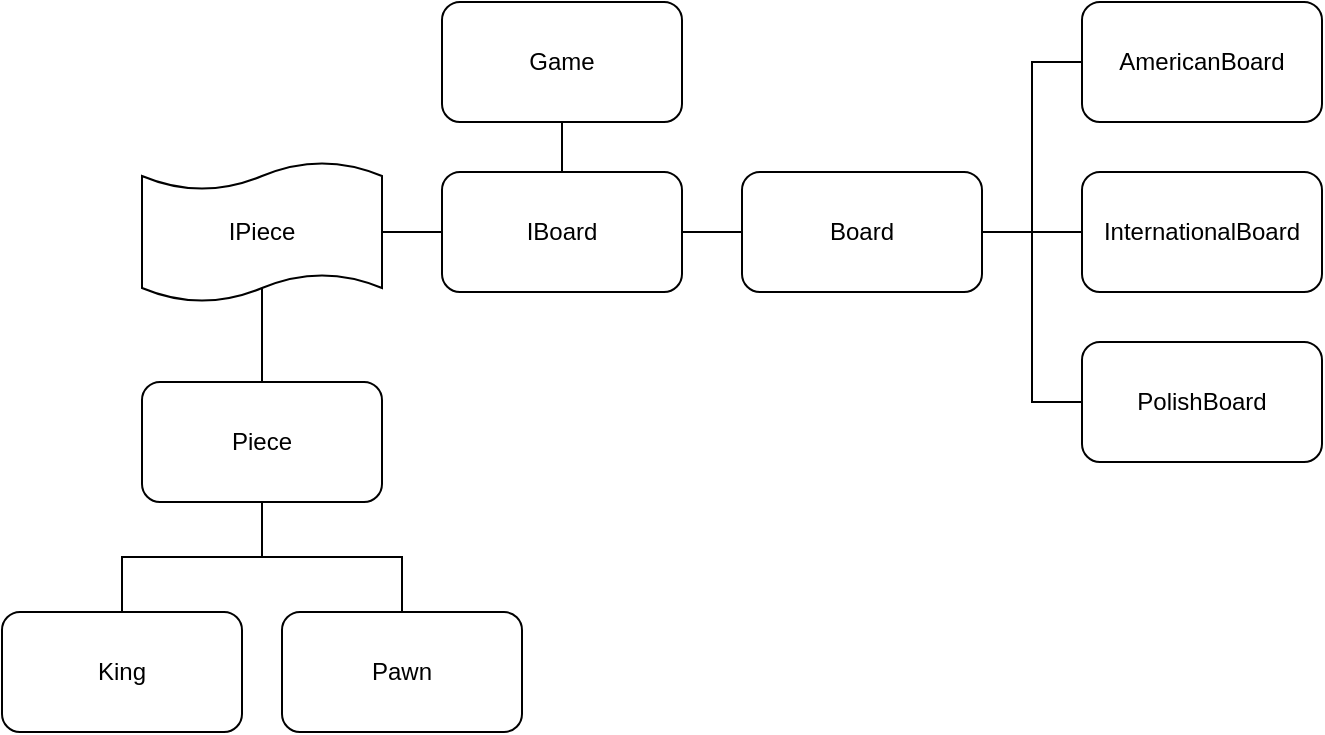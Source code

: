 <mxfile version="19.0.3" type="device"><diagram id="AN_vtzKNo2OCQNDRc4ty" name="Página-1"><mxGraphModel dx="633" dy="801" grid="1" gridSize="10" guides="1" tooltips="1" connect="1" arrows="1" fold="1" page="1" pageScale="1" pageWidth="827" pageHeight="1169" math="0" shadow="0"><root><mxCell id="0"/><mxCell id="1" parent="0"/><mxCell id="KsJy1_dj3T5qRSSkLejF-3" style="edgeStyle=orthogonalEdgeStyle;rounded=0;orthogonalLoop=1;jettySize=auto;html=1;exitX=0.5;exitY=0;exitDx=0;exitDy=0;endArrow=none;endFill=0;" edge="1" parent="1" source="KsJy1_dj3T5qRSSkLejF-1"><mxGeometry relative="1" as="geometry"><mxPoint x="220" y="360" as="targetPoint"/></mxGeometry></mxCell><mxCell id="KsJy1_dj3T5qRSSkLejF-1" value="Piece" style="rounded=1;whiteSpace=wrap;html=1;" vertex="1" parent="1"><mxGeometry x="160" y="410" width="120" height="60" as="geometry"/></mxCell><mxCell id="KsJy1_dj3T5qRSSkLejF-2" value="IPiece" style="shape=tape;whiteSpace=wrap;html=1;size=0.2;" vertex="1" parent="1"><mxGeometry x="160" y="300" width="120" height="70" as="geometry"/></mxCell><mxCell id="KsJy1_dj3T5qRSSkLejF-7" style="edgeStyle=orthogonalEdgeStyle;rounded=0;orthogonalLoop=1;jettySize=auto;html=1;exitX=0.5;exitY=0;exitDx=0;exitDy=0;entryX=0.5;entryY=1;entryDx=0;entryDy=0;endArrow=none;endFill=0;" edge="1" parent="1" source="KsJy1_dj3T5qRSSkLejF-5" target="KsJy1_dj3T5qRSSkLejF-1"><mxGeometry relative="1" as="geometry"/></mxCell><mxCell id="KsJy1_dj3T5qRSSkLejF-5" value="King" style="rounded=1;whiteSpace=wrap;html=1;" vertex="1" parent="1"><mxGeometry x="90" y="525" width="120" height="60" as="geometry"/></mxCell><mxCell id="KsJy1_dj3T5qRSSkLejF-8" style="edgeStyle=orthogonalEdgeStyle;rounded=0;orthogonalLoop=1;jettySize=auto;html=1;exitX=0.5;exitY=0;exitDx=0;exitDy=0;entryX=0.5;entryY=1;entryDx=0;entryDy=0;endArrow=none;endFill=0;" edge="1" parent="1" source="KsJy1_dj3T5qRSSkLejF-6" target="KsJy1_dj3T5qRSSkLejF-1"><mxGeometry relative="1" as="geometry"/></mxCell><mxCell id="KsJy1_dj3T5qRSSkLejF-6" value="Pawn" style="rounded=1;whiteSpace=wrap;html=1;" vertex="1" parent="1"><mxGeometry x="230" y="525" width="120" height="60" as="geometry"/></mxCell><mxCell id="KsJy1_dj3T5qRSSkLejF-27" style="edgeStyle=orthogonalEdgeStyle;rounded=0;orthogonalLoop=1;jettySize=auto;html=1;exitX=0;exitY=0.5;exitDx=0;exitDy=0;entryX=1;entryY=0.5;entryDx=0;entryDy=0;endArrow=none;endFill=0;" edge="1" parent="1" source="KsJy1_dj3T5qRSSkLejF-9" target="KsJy1_dj3T5qRSSkLejF-26"><mxGeometry relative="1" as="geometry"/></mxCell><mxCell id="KsJy1_dj3T5qRSSkLejF-9" value="Board" style="rounded=1;whiteSpace=wrap;html=1;" vertex="1" parent="1"><mxGeometry x="460" y="305" width="120" height="60" as="geometry"/></mxCell><mxCell id="KsJy1_dj3T5qRSSkLejF-22" style="edgeStyle=orthogonalEdgeStyle;rounded=0;orthogonalLoop=1;jettySize=auto;html=1;exitX=0;exitY=0.5;exitDx=0;exitDy=0;entryX=1;entryY=0.5;entryDx=0;entryDy=0;endArrow=none;endFill=0;" edge="1" parent="1" source="KsJy1_dj3T5qRSSkLejF-10" target="KsJy1_dj3T5qRSSkLejF-9"><mxGeometry relative="1" as="geometry"/></mxCell><mxCell id="KsJy1_dj3T5qRSSkLejF-10" value="AmericanBoard" style="rounded=1;whiteSpace=wrap;html=1;" vertex="1" parent="1"><mxGeometry x="630" y="220" width="120" height="60" as="geometry"/></mxCell><mxCell id="KsJy1_dj3T5qRSSkLejF-23" style="edgeStyle=orthogonalEdgeStyle;rounded=0;orthogonalLoop=1;jettySize=auto;html=1;exitX=0;exitY=0.5;exitDx=0;exitDy=0;endArrow=none;endFill=0;entryX=1;entryY=0.5;entryDx=0;entryDy=0;" edge="1" parent="1" source="KsJy1_dj3T5qRSSkLejF-11" target="KsJy1_dj3T5qRSSkLejF-9"><mxGeometry relative="1" as="geometry"><mxPoint x="600" y="390" as="targetPoint"/></mxGeometry></mxCell><mxCell id="KsJy1_dj3T5qRSSkLejF-11" value="InternationalBoard" style="rounded=1;whiteSpace=wrap;html=1;" vertex="1" parent="1"><mxGeometry x="630" y="305" width="120" height="60" as="geometry"/></mxCell><mxCell id="KsJy1_dj3T5qRSSkLejF-24" style="edgeStyle=orthogonalEdgeStyle;rounded=0;orthogonalLoop=1;jettySize=auto;html=1;exitX=0;exitY=0.5;exitDx=0;exitDy=0;endArrow=none;endFill=0;entryX=1;entryY=0.5;entryDx=0;entryDy=0;" edge="1" parent="1" source="KsJy1_dj3T5qRSSkLejF-12" target="KsJy1_dj3T5qRSSkLejF-9"><mxGeometry relative="1" as="geometry"><mxPoint x="620" y="430" as="targetPoint"/></mxGeometry></mxCell><mxCell id="KsJy1_dj3T5qRSSkLejF-12" value="PolishBoard" style="rounded=1;whiteSpace=wrap;html=1;" vertex="1" parent="1"><mxGeometry x="630" y="390" width="120" height="60" as="geometry"/></mxCell><mxCell id="KsJy1_dj3T5qRSSkLejF-16" value="Game" style="rounded=1;whiteSpace=wrap;html=1;" vertex="1" parent="1"><mxGeometry x="310" y="220" width="120" height="60" as="geometry"/></mxCell><mxCell id="KsJy1_dj3T5qRSSkLejF-28" style="edgeStyle=orthogonalEdgeStyle;rounded=0;orthogonalLoop=1;jettySize=auto;html=1;exitX=0;exitY=0.5;exitDx=0;exitDy=0;entryX=1;entryY=0.5;entryDx=0;entryDy=0;entryPerimeter=0;endArrow=none;endFill=0;" edge="1" parent="1" source="KsJy1_dj3T5qRSSkLejF-26" target="KsJy1_dj3T5qRSSkLejF-2"><mxGeometry relative="1" as="geometry"/></mxCell><mxCell id="KsJy1_dj3T5qRSSkLejF-29" style="edgeStyle=orthogonalEdgeStyle;rounded=0;orthogonalLoop=1;jettySize=auto;html=1;exitX=0.5;exitY=0;exitDx=0;exitDy=0;entryX=0.5;entryY=1;entryDx=0;entryDy=0;endArrow=none;endFill=0;" edge="1" parent="1" source="KsJy1_dj3T5qRSSkLejF-26" target="KsJy1_dj3T5qRSSkLejF-16"><mxGeometry relative="1" as="geometry"/></mxCell><mxCell id="KsJy1_dj3T5qRSSkLejF-26" value="IBoard" style="rounded=1;whiteSpace=wrap;html=1;" vertex="1" parent="1"><mxGeometry x="310" y="305" width="120" height="60" as="geometry"/></mxCell></root></mxGraphModel></diagram></mxfile>